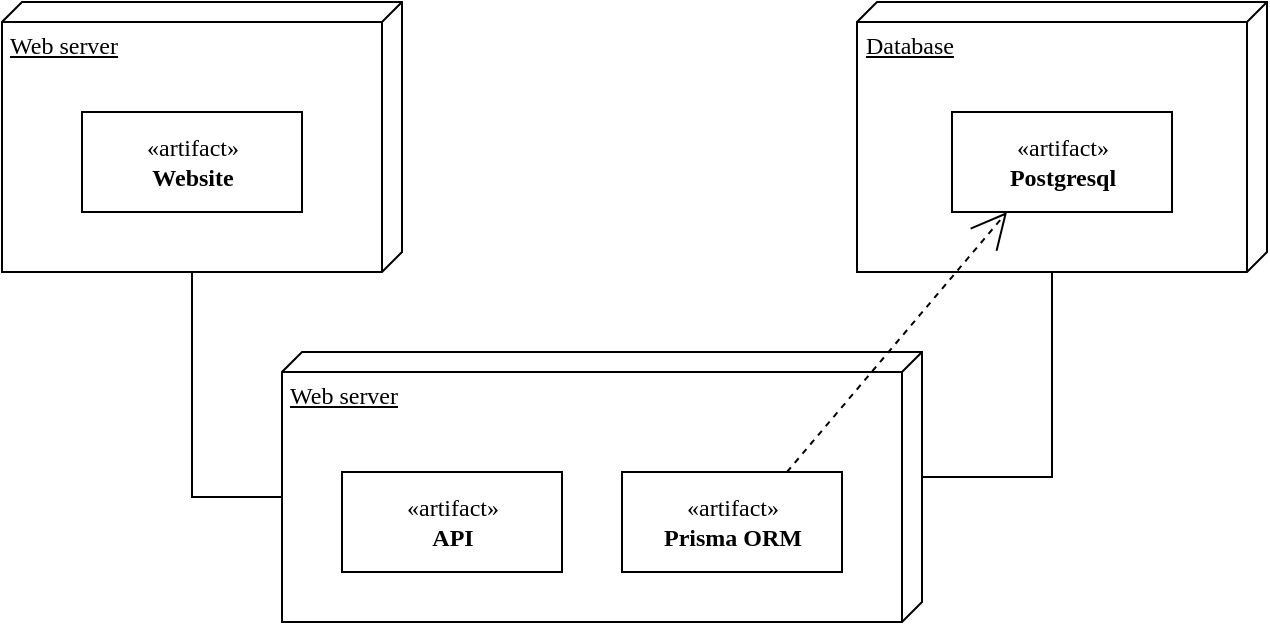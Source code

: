 <mxfile version="21.3.5" type="device">
  <diagram name="Página-1" id="CWPoY5SNNt3PLd2IVk4e">
    <mxGraphModel dx="1434" dy="756" grid="1" gridSize="10" guides="1" tooltips="1" connect="1" arrows="1" fold="1" page="1" pageScale="1" pageWidth="827" pageHeight="1169" math="0" shadow="0">
      <root>
        <mxCell id="0" />
        <mxCell id="1" parent="0" />
        <mxCell id="LbpB4PdvVogUQYZ_aJ7C-25" style="edgeStyle=orthogonalEdgeStyle;rounded=0;orthogonalLoop=1;jettySize=auto;html=1;exitX=0;exitY=0;exitDx=135;exitDy=105;exitPerimeter=0;entryX=0;entryY=0;entryDx=72.5;entryDy=320;entryPerimeter=0;endArrow=none;endFill=0;" edge="1" parent="1" source="LbpB4PdvVogUQYZ_aJ7C-1" target="LbpB4PdvVogUQYZ_aJ7C-21">
          <mxGeometry relative="1" as="geometry" />
        </mxCell>
        <mxCell id="LbpB4PdvVogUQYZ_aJ7C-1" value="Web server" style="verticalAlign=top;align=left;spacingTop=8;spacingLeft=2;spacingRight=12;shape=cube;size=10;direction=south;fontStyle=4;html=1;rounded=0;shadow=0;comic=0;labelBackgroundColor=none;strokeWidth=1;fontFamily=Verdana;fontSize=12" vertex="1" parent="1">
          <mxGeometry x="90" y="110" width="200" height="135" as="geometry" />
        </mxCell>
        <mxCell id="LbpB4PdvVogUQYZ_aJ7C-26" style="edgeStyle=orthogonalEdgeStyle;rounded=0;orthogonalLoop=1;jettySize=auto;html=1;exitX=0;exitY=0;exitDx=135;exitDy=107.5;exitPerimeter=0;entryX=0;entryY=0;entryDx=62.5;entryDy=0;entryPerimeter=0;endArrow=none;endFill=0;" edge="1" parent="1" source="LbpB4PdvVogUQYZ_aJ7C-2" target="LbpB4PdvVogUQYZ_aJ7C-21">
          <mxGeometry relative="1" as="geometry" />
        </mxCell>
        <mxCell id="LbpB4PdvVogUQYZ_aJ7C-2" value="Database" style="verticalAlign=top;align=left;spacingTop=8;spacingLeft=2;spacingRight=12;shape=cube;size=10;direction=south;fontStyle=4;html=1;rounded=0;shadow=0;comic=0;labelBackgroundColor=none;strokeWidth=1;fontFamily=Verdana;fontSize=12" vertex="1" parent="1">
          <mxGeometry x="517.5" y="110" width="205" height="135" as="geometry" />
        </mxCell>
        <mxCell id="LbpB4PdvVogUQYZ_aJ7C-4" value="«artifact»&lt;br&gt;&lt;b&gt;Website&lt;/b&gt;" style="html=1;rounded=0;shadow=0;comic=0;labelBackgroundColor=none;strokeWidth=1;fontFamily=Verdana;fontSize=12;align=center;" vertex="1" parent="1">
          <mxGeometry x="130" y="165" width="110" height="50" as="geometry" />
        </mxCell>
        <mxCell id="LbpB4PdvVogUQYZ_aJ7C-8" value="«artifact»&lt;br&gt;&lt;b&gt;Postgresql&lt;/b&gt;" style="html=1;rounded=0;shadow=0;comic=0;labelBackgroundColor=none;strokeWidth=1;fontFamily=Verdana;fontSize=12;align=center;" vertex="1" parent="1">
          <mxGeometry x="565" y="165" width="110" height="50" as="geometry" />
        </mxCell>
        <mxCell id="LbpB4PdvVogUQYZ_aJ7C-21" value="Web server" style="verticalAlign=top;align=left;spacingTop=8;spacingLeft=2;spacingRight=12;shape=cube;size=10;direction=south;fontStyle=4;html=1;rounded=0;shadow=0;comic=0;labelBackgroundColor=none;strokeWidth=1;fontFamily=Verdana;fontSize=12" vertex="1" parent="1">
          <mxGeometry x="230" y="285" width="320" height="135" as="geometry" />
        </mxCell>
        <mxCell id="LbpB4PdvVogUQYZ_aJ7C-22" value="«artifact»&lt;br&gt;&lt;b&gt;API&lt;/b&gt;" style="html=1;rounded=0;shadow=0;comic=0;labelBackgroundColor=none;strokeWidth=1;fontFamily=Verdana;fontSize=12;align=center;" vertex="1" parent="1">
          <mxGeometry x="260" y="345" width="110" height="50" as="geometry" />
        </mxCell>
        <mxCell id="LbpB4PdvVogUQYZ_aJ7C-23" value="«artifact»&lt;br&gt;&lt;b&gt;Prisma ORM&lt;/b&gt;" style="html=1;rounded=0;shadow=0;comic=0;labelBackgroundColor=none;strokeWidth=1;fontFamily=Verdana;fontSize=12;align=center;" vertex="1" parent="1">
          <mxGeometry x="400" y="345" width="110" height="50" as="geometry" />
        </mxCell>
        <mxCell id="LbpB4PdvVogUQYZ_aJ7C-27" style="rounded=0;html=1;labelBackgroundColor=none;startArrow=none;startFill=0;startSize=8;endArrow=open;endFill=0;endSize=16;fontFamily=Verdana;fontSize=12;dashed=1;exitX=0.75;exitY=0;exitDx=0;exitDy=0;entryX=0.25;entryY=1;entryDx=0;entryDy=0;" edge="1" parent="1" source="LbpB4PdvVogUQYZ_aJ7C-23" target="LbpB4PdvVogUQYZ_aJ7C-8">
          <mxGeometry relative="1" as="geometry">
            <mxPoint x="484" y="235" as="sourcePoint" />
            <mxPoint x="349" y="230" as="targetPoint" />
          </mxGeometry>
        </mxCell>
      </root>
    </mxGraphModel>
  </diagram>
</mxfile>
